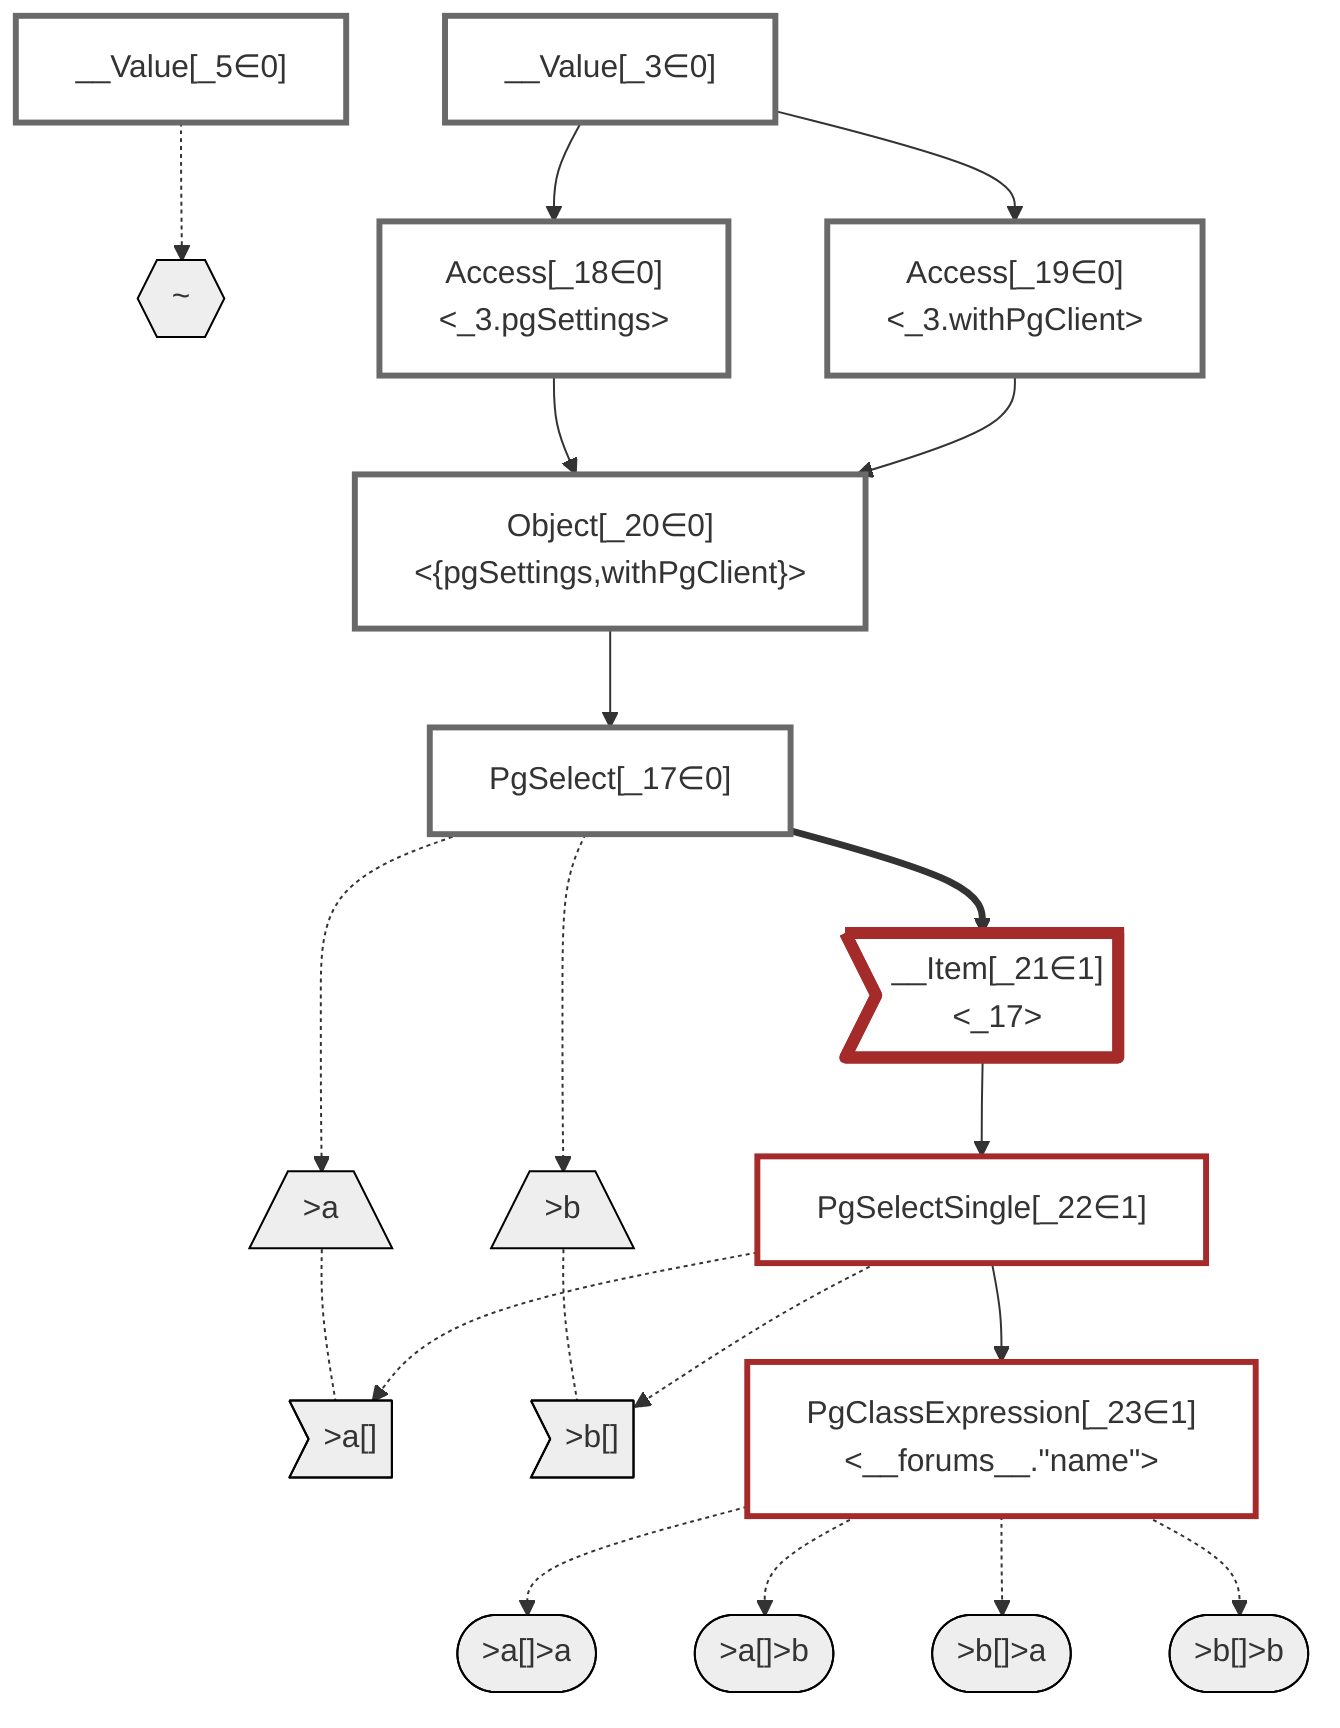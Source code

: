 graph TD
    classDef path fill:#eee,stroke:#000
    classDef plan fill:#fff,stroke-width:3px
    classDef itemplan fill:#fff,stroke-width:6px
    classDef sideeffectplan fill:#f00,stroke-width:6px

    %% subgraph fields
    P1{{"~"}}:::path
    P2[/">a"\]:::path
    P3>">a[]"]:::path
    P2 -.- P3
    P4([">a[]>a"]):::path
    %% P3 -.-> P4
    P5([">a[]>b"]):::path
    %% P3 -.-> P5
    %% P1 -.-> P2
    P6[/">b"\]:::path
    P7>">b[]"]:::path
    P6 -.- P7
    P8([">b[]>a"]):::path
    %% P7 -.-> P8
    P9([">b[]>b"]):::path
    %% P7 -.-> P9
    %% P1 -.-> P6
    %% end

    %% define plans
    __Value_3["__Value[_3∈0]<br /><context>"]:::plan
    __Value_5["__Value[_5∈0]<br /><rootValue>"]:::plan
    PgSelect_17["PgSelect[_17∈0]<br /><forums>"]:::plan
    Access_18["Access[_18∈0]<br /><_3.pgSettings>"]:::plan
    Access_19["Access[_19∈0]<br /><_3.withPgClient>"]:::plan
    Object_20["Object[_20∈0]<br /><{pgSettings,withPgClient}>"]:::plan
    __Item_21>"__Item[_21∈1]<br /><_17>"]:::itemplan
    PgSelectSingle_22["PgSelectSingle[_22∈1]<br /><forums>"]:::plan
    PgClassExpression_23["PgClassExpression[_23∈1]<br /><__forums__.#quot;name#quot;>"]:::plan

    %% plan dependencies
    Object_20 --> PgSelect_17
    __Value_3 --> Access_18
    __Value_3 --> Access_19
    Access_18 --> Object_20
    Access_19 --> Object_20
    PgSelect_17 ==> __Item_21
    __Item_21 --> PgSelectSingle_22
    PgSelectSingle_22 --> PgClassExpression_23

    %% plan-to-path relationships
    __Value_5 -.-> P1
    PgSelect_17 -.-> P2
    PgSelectSingle_22 -.-> P3
    PgClassExpression_23 -.-> P4
    PgClassExpression_23 -.-> P5
    PgSelect_17 -.-> P6
    PgSelectSingle_22 -.-> P7
    PgClassExpression_23 -.-> P8
    PgClassExpression_23 -.-> P9

    %% allocate buckets
    classDef bucket0 stroke:#696969
    class __Value_3,__Value_5,PgSelect_17,Access_18,Access_19,Object_20 bucket0
    classDef bucket1 stroke:#a52a2a
    class __Item_21,PgSelectSingle_22,PgClassExpression_23 bucket1